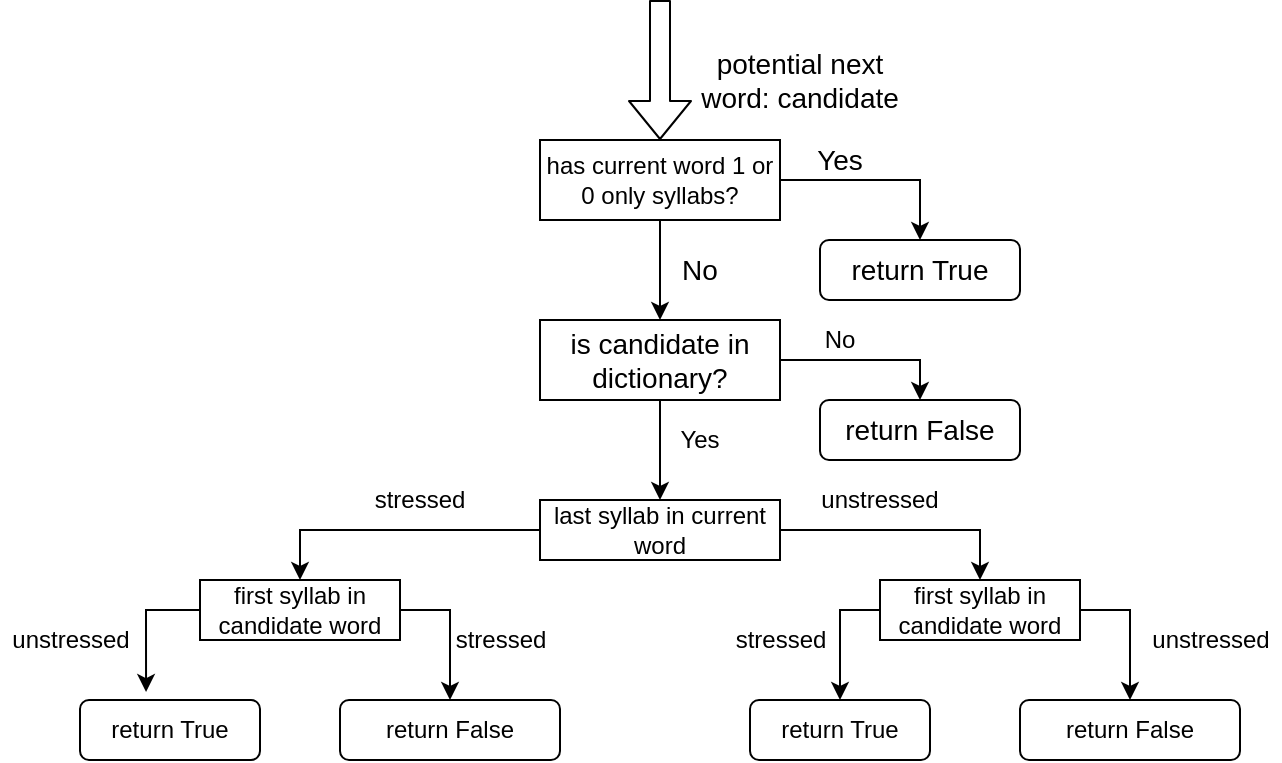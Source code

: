 <mxfile>
    <diagram id="27Kjq1Q-uJn5suWQe6w5" name="Page-1">
        <mxGraphModel dx="830" dy="683" grid="1" gridSize="10" guides="1" tooltips="1" connect="1" arrows="1" fold="1" page="1" pageScale="1" pageWidth="827" pageHeight="1169" math="0" shadow="0">
            <root>
                <mxCell id="0"/>
                <mxCell id="1" parent="0"/>
                <mxCell id="0tLqbKN-XaRA6z2Pww81-16" style="edgeStyle=orthogonalEdgeStyle;rounded=0;orthogonalLoop=1;jettySize=auto;html=1;exitX=1;exitY=0.5;exitDx=0;exitDy=0;entryX=0.5;entryY=0;entryDx=0;entryDy=0;fontSize=14;" parent="1" source="0tLqbKN-XaRA6z2Pww81-1" target="0tLqbKN-XaRA6z2Pww81-7" edge="1">
                    <mxGeometry relative="1" as="geometry"/>
                </mxCell>
                <mxCell id="0tLqbKN-XaRA6z2Pww81-1" value="has current word 1 or 0 only syllabs?" style="rounded=0;whiteSpace=wrap;html=1;" parent="1" vertex="1">
                    <mxGeometry x="330" y="70" width="120" height="40" as="geometry"/>
                </mxCell>
                <mxCell id="0tLqbKN-XaRA6z2Pww81-2" value="" style="shape=flexArrow;endArrow=classic;html=1;entryX=0.5;entryY=0;entryDx=0;entryDy=0;" parent="1" target="0tLqbKN-XaRA6z2Pww81-1" edge="1">
                    <mxGeometry width="50" height="50" relative="1" as="geometry">
                        <mxPoint x="390" as="sourcePoint"/>
                        <mxPoint x="520" y="120" as="targetPoint"/>
                    </mxGeometry>
                </mxCell>
                <mxCell id="0tLqbKN-XaRA6z2Pww81-4" value="potential next word: candidate" style="text;html=1;strokeColor=none;fillColor=none;align=center;verticalAlign=middle;whiteSpace=wrap;rounded=0;fontSize=14;" parent="1" vertex="1">
                    <mxGeometry x="400" y="30" width="120" height="20" as="geometry"/>
                </mxCell>
                <mxCell id="0tLqbKN-XaRA6z2Pww81-5" value="Yes" style="text;html=1;strokeColor=none;fillColor=none;align=center;verticalAlign=middle;whiteSpace=wrap;rounded=0;fontSize=14;" parent="1" vertex="1">
                    <mxGeometry x="460" y="70" width="40" height="20" as="geometry"/>
                </mxCell>
                <mxCell id="0tLqbKN-XaRA6z2Pww81-7" value="return True" style="rounded=1;whiteSpace=wrap;html=1;fontSize=14;" parent="1" vertex="1">
                    <mxGeometry x="470" y="120" width="100" height="30" as="geometry"/>
                </mxCell>
                <mxCell id="0tLqbKN-XaRA6z2Pww81-14" style="edgeStyle=orthogonalEdgeStyle;rounded=0;orthogonalLoop=1;jettySize=auto;html=1;exitX=1;exitY=0.5;exitDx=0;exitDy=0;entryX=0.5;entryY=0;entryDx=0;entryDy=0;fontSize=14;" parent="1" source="0tLqbKN-XaRA6z2Pww81-8" target="0tLqbKN-XaRA6z2Pww81-13" edge="1">
                    <mxGeometry relative="1" as="geometry"/>
                </mxCell>
                <mxCell id="GrveCqbMtu5JukjgFvpd-2" style="edgeStyle=orthogonalEdgeStyle;rounded=0;orthogonalLoop=1;jettySize=auto;html=1;exitX=0.5;exitY=1;exitDx=0;exitDy=0;entryX=0.5;entryY=0;entryDx=0;entryDy=0;" parent="1" source="0tLqbKN-XaRA6z2Pww81-8" target="GrveCqbMtu5JukjgFvpd-1" edge="1">
                    <mxGeometry relative="1" as="geometry"/>
                </mxCell>
                <mxCell id="0tLqbKN-XaRA6z2Pww81-8" value="is candidate in dictionary?" style="rounded=0;whiteSpace=wrap;html=1;fontSize=14;" parent="1" vertex="1">
                    <mxGeometry x="330" y="160" width="120" height="40" as="geometry"/>
                </mxCell>
                <mxCell id="0tLqbKN-XaRA6z2Pww81-9" value="" style="endArrow=classic;html=1;fontSize=14;exitX=0.5;exitY=1;exitDx=0;exitDy=0;entryX=0.5;entryY=0;entryDx=0;entryDy=0;" parent="1" source="0tLqbKN-XaRA6z2Pww81-1" target="0tLqbKN-XaRA6z2Pww81-8" edge="1">
                    <mxGeometry width="50" height="50" relative="1" as="geometry">
                        <mxPoint x="470" y="210" as="sourcePoint"/>
                        <mxPoint x="520" y="160" as="targetPoint"/>
                    </mxGeometry>
                </mxCell>
                <mxCell id="0tLqbKN-XaRA6z2Pww81-10" value="No" style="text;html=1;strokeColor=none;fillColor=none;align=center;verticalAlign=middle;whiteSpace=wrap;rounded=0;fontSize=14;" parent="1" vertex="1">
                    <mxGeometry x="390" y="125" width="40" height="20" as="geometry"/>
                </mxCell>
                <mxCell id="0tLqbKN-XaRA6z2Pww81-13" value="return False" style="rounded=1;whiteSpace=wrap;html=1;fontSize=14;" parent="1" vertex="1">
                    <mxGeometry x="470" y="200" width="100" height="30" as="geometry"/>
                </mxCell>
                <mxCell id="GrveCqbMtu5JukjgFvpd-10" style="edgeStyle=orthogonalEdgeStyle;rounded=0;orthogonalLoop=1;jettySize=auto;html=1;exitX=0;exitY=0.5;exitDx=0;exitDy=0;entryX=0.5;entryY=0;entryDx=0;entryDy=0;" parent="1" source="GrveCqbMtu5JukjgFvpd-1" target="GrveCqbMtu5JukjgFvpd-9" edge="1">
                    <mxGeometry relative="1" as="geometry"/>
                </mxCell>
                <mxCell id="GrveCqbMtu5JukjgFvpd-13" style="edgeStyle=orthogonalEdgeStyle;rounded=0;orthogonalLoop=1;jettySize=auto;html=1;exitX=1;exitY=0.5;exitDx=0;exitDy=0;" parent="1" source="GrveCqbMtu5JukjgFvpd-1" target="GrveCqbMtu5JukjgFvpd-12" edge="1">
                    <mxGeometry relative="1" as="geometry"/>
                </mxCell>
                <mxCell id="GrveCqbMtu5JukjgFvpd-1" value="last syllab in current word" style="rounded=0;whiteSpace=wrap;html=1;" parent="1" vertex="1">
                    <mxGeometry x="330" y="250" width="120" height="30" as="geometry"/>
                </mxCell>
                <mxCell id="GrveCqbMtu5JukjgFvpd-5" style="edgeStyle=orthogonalEdgeStyle;rounded=0;orthogonalLoop=1;jettySize=auto;html=1;exitX=0.5;exitY=1;exitDx=0;exitDy=0;" parent="1" source="GrveCqbMtu5JukjgFvpd-1" target="GrveCqbMtu5JukjgFvpd-1" edge="1">
                    <mxGeometry relative="1" as="geometry"/>
                </mxCell>
                <mxCell id="GrveCqbMtu5JukjgFvpd-6" value="No" style="text;html=1;strokeColor=none;fillColor=none;align=center;verticalAlign=middle;whiteSpace=wrap;rounded=0;" parent="1" vertex="1">
                    <mxGeometry x="460" y="160" width="40" height="20" as="geometry"/>
                </mxCell>
                <mxCell id="GrveCqbMtu5JukjgFvpd-7" value="Yes" style="text;html=1;strokeColor=none;fillColor=none;align=center;verticalAlign=middle;whiteSpace=wrap;rounded=0;" parent="1" vertex="1">
                    <mxGeometry x="390" y="210" width="40" height="20" as="geometry"/>
                </mxCell>
                <mxCell id="6" style="edgeStyle=orthogonalEdgeStyle;rounded=0;orthogonalLoop=1;jettySize=auto;html=1;exitX=0;exitY=0.5;exitDx=0;exitDy=0;entryX=0.367;entryY=-0.133;entryDx=0;entryDy=0;entryPerimeter=0;" edge="1" parent="1" source="GrveCqbMtu5JukjgFvpd-9" target="4">
                    <mxGeometry relative="1" as="geometry"/>
                </mxCell>
                <mxCell id="7" style="edgeStyle=orthogonalEdgeStyle;rounded=0;orthogonalLoop=1;jettySize=auto;html=1;exitX=1;exitY=0.5;exitDx=0;exitDy=0;entryX=0.5;entryY=0;entryDx=0;entryDy=0;" edge="1" parent="1" source="GrveCqbMtu5JukjgFvpd-9" target="5">
                    <mxGeometry relative="1" as="geometry"/>
                </mxCell>
                <mxCell id="GrveCqbMtu5JukjgFvpd-9" value="first syllab in candidate word" style="rounded=0;whiteSpace=wrap;html=1;" parent="1" vertex="1">
                    <mxGeometry x="160" y="290" width="100" height="30" as="geometry"/>
                </mxCell>
                <mxCell id="GrveCqbMtu5JukjgFvpd-11" value="stressed" style="text;html=1;strokeColor=none;fillColor=none;align=center;verticalAlign=middle;whiteSpace=wrap;rounded=0;" parent="1" vertex="1">
                    <mxGeometry x="250" y="240" width="40" height="20" as="geometry"/>
                </mxCell>
                <mxCell id="12" style="edgeStyle=orthogonalEdgeStyle;rounded=0;orthogonalLoop=1;jettySize=auto;html=1;exitX=0;exitY=0.5;exitDx=0;exitDy=0;entryX=0.5;entryY=0;entryDx=0;entryDy=0;" edge="1" parent="1" source="GrveCqbMtu5JukjgFvpd-12" target="10">
                    <mxGeometry relative="1" as="geometry"/>
                </mxCell>
                <mxCell id="13" style="edgeStyle=orthogonalEdgeStyle;rounded=0;orthogonalLoop=1;jettySize=auto;html=1;exitX=1;exitY=0.5;exitDx=0;exitDy=0;entryX=0.5;entryY=0;entryDx=0;entryDy=0;" edge="1" parent="1" source="GrveCqbMtu5JukjgFvpd-12" target="11">
                    <mxGeometry relative="1" as="geometry"/>
                </mxCell>
                <mxCell id="GrveCqbMtu5JukjgFvpd-12" value="first syllab in candidate word" style="rounded=0;whiteSpace=wrap;html=1;" parent="1" vertex="1">
                    <mxGeometry x="500" y="290" width="100" height="30" as="geometry"/>
                </mxCell>
                <mxCell id="GrveCqbMtu5JukjgFvpd-14" value="unstressed" style="text;html=1;strokeColor=none;fillColor=none;align=center;verticalAlign=middle;whiteSpace=wrap;rounded=0;" parent="1" vertex="1">
                    <mxGeometry x="480" y="240" width="40" height="20" as="geometry"/>
                </mxCell>
                <mxCell id="4" value="return True" style="rounded=1;whiteSpace=wrap;html=1;" vertex="1" parent="1">
                    <mxGeometry x="100" y="350" width="90" height="30" as="geometry"/>
                </mxCell>
                <mxCell id="5" value="return False" style="rounded=1;whiteSpace=wrap;html=1;" vertex="1" parent="1">
                    <mxGeometry x="230" y="350" width="110" height="30" as="geometry"/>
                </mxCell>
                <mxCell id="8" value="stressed" style="text;html=1;align=center;verticalAlign=middle;resizable=0;points=[];autosize=1;" vertex="1" parent="1">
                    <mxGeometry x="280" y="310" width="60" height="20" as="geometry"/>
                </mxCell>
                <mxCell id="9" value="unstressed" style="text;html=1;align=center;verticalAlign=middle;resizable=0;points=[];autosize=1;" vertex="1" parent="1">
                    <mxGeometry x="60" y="310" width="70" height="20" as="geometry"/>
                </mxCell>
                <mxCell id="10" value="return True" style="rounded=1;whiteSpace=wrap;html=1;" vertex="1" parent="1">
                    <mxGeometry x="435" y="350" width="90" height="30" as="geometry"/>
                </mxCell>
                <mxCell id="11" value="return False" style="rounded=1;whiteSpace=wrap;html=1;" vertex="1" parent="1">
                    <mxGeometry x="570" y="350" width="110" height="30" as="geometry"/>
                </mxCell>
                <mxCell id="14" value="stressed" style="text;html=1;align=center;verticalAlign=middle;resizable=0;points=[];autosize=1;" vertex="1" parent="1">
                    <mxGeometry x="420" y="310" width="60" height="20" as="geometry"/>
                </mxCell>
                <mxCell id="15" value="unstressed" style="text;html=1;align=center;verticalAlign=middle;resizable=0;points=[];autosize=1;" vertex="1" parent="1">
                    <mxGeometry x="630" y="310" width="70" height="20" as="geometry"/>
                </mxCell>
            </root>
        </mxGraphModel>
    </diagram>
</mxfile>